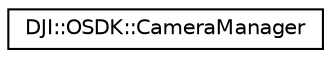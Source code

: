 digraph "Graphical Class Hierarchy"
{
 // INTERACTIVE_SVG=YES
 // LATEX_PDF_SIZE
  edge [fontname="Helvetica",fontsize="10",labelfontname="Helvetica",labelfontsize="10"];
  node [fontname="Helvetica",fontsize="10",shape=record];
  rankdir="LR";
  Node0 [label="DJI::OSDK::CameraManager",height=0.2,width=0.4,color="black", fillcolor="white", style="filled",URL="$classDJI_1_1OSDK_1_1CameraManager.html",tooltip="The manager of camera module."];
}
